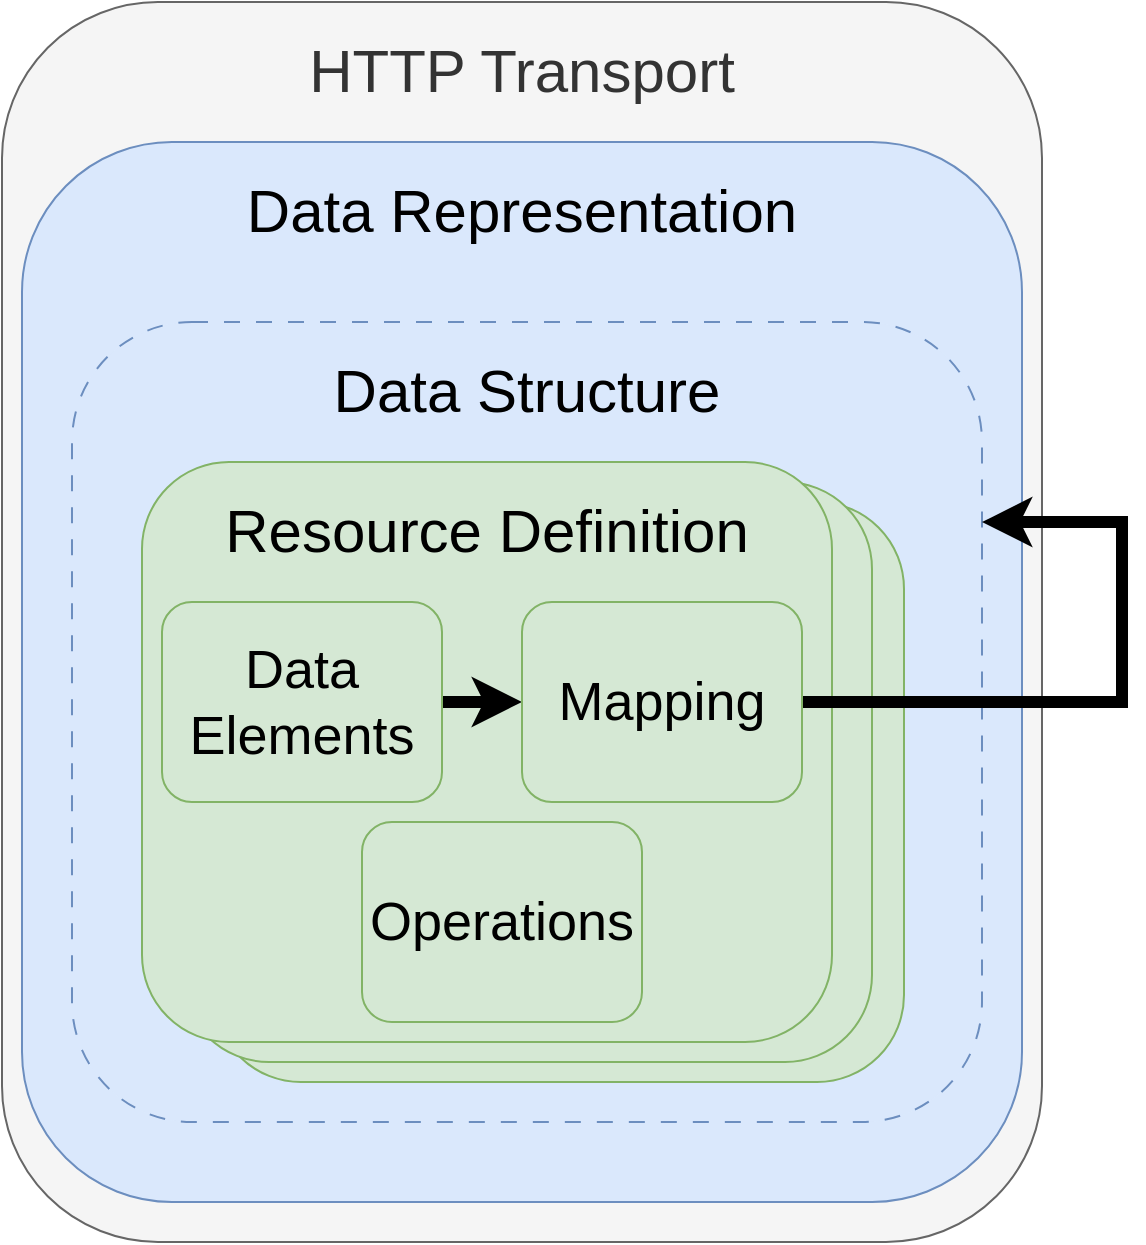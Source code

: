 <mxfile>
    <diagram id="TTPwnZrUPGOXwcpMM5Dz" name="Seite-1">
        <mxGraphModel dx="123" dy="797" grid="1" gridSize="10" guides="1" tooltips="1" connect="1" arrows="1" fold="1" page="1" pageScale="1" pageWidth="850" pageHeight="1100" math="0" shadow="0">
            <root>
                <mxCell id="0"/>
                <mxCell id="1" parent="0"/>
                <mxCell id="kWjeFzFSbygRlTobk0rg-30" value="HTTP Transport" style="rounded=1;whiteSpace=wrap;html=1;align=center;verticalAlign=top;fontSize=30;spacingTop=10;fillColor=#f5f5f5;fontColor=#333333;strokeColor=#666666;" parent="1" vertex="1">
                    <mxGeometry x="980" y="140" width="520" height="620" as="geometry"/>
                </mxCell>
                <mxCell id="kWjeFzFSbygRlTobk0rg-31" value="Data Representation" style="rounded=1;whiteSpace=wrap;html=1;align=center;verticalAlign=top;fontSize=30;spacingTop=10;fillColor=#dae8fc;strokeColor=#6c8ebf;" parent="1" vertex="1">
                    <mxGeometry x="990" y="210" width="500" height="530" as="geometry"/>
                </mxCell>
                <mxCell id="kWjeFzFSbygRlTobk0rg-33" value="Data Structure" style="rounded=1;whiteSpace=wrap;html=1;align=center;verticalAlign=top;fontSize=30;spacingTop=10;fillColor=#dae8fc;strokeColor=#6c8ebf;dashed=1;dashPattern=8 8;" parent="1" vertex="1">
                    <mxGeometry x="1015" y="300" width="455" height="400" as="geometry"/>
                </mxCell>
                <mxCell id="kWjeFzFSbygRlTobk0rg-35" value="Resource Type" style="rounded=1;whiteSpace=wrap;html=1;align=center;verticalAlign=top;fontSize=30;spacingTop=10;fillColor=#d5e8d4;strokeColor=#82b366;" parent="1" vertex="1">
                    <mxGeometry x="1086" y="390" width="345" height="290" as="geometry"/>
                </mxCell>
                <mxCell id="kWjeFzFSbygRlTobk0rg-34" value="Resource Type" style="rounded=1;whiteSpace=wrap;html=1;align=center;verticalAlign=top;fontSize=30;spacingTop=10;fillColor=#d5e8d4;strokeColor=#82b366;" parent="1" vertex="1">
                    <mxGeometry x="1070" y="380" width="345" height="290" as="geometry"/>
                </mxCell>
                <mxCell id="kWjeFzFSbygRlTobk0rg-36" value="Resource Definition" style="rounded=1;whiteSpace=wrap;html=1;align=center;verticalAlign=top;fontSize=30;spacingTop=10;fillColor=#d5e8d4;strokeColor=#82b366;" parent="1" vertex="1">
                    <mxGeometry x="1050" y="370" width="345" height="290" as="geometry"/>
                </mxCell>
                <mxCell id="kWjeFzFSbygRlTobk0rg-46" style="edgeStyle=orthogonalEdgeStyle;rounded=0;orthogonalLoop=1;jettySize=auto;html=1;exitX=1;exitY=0.5;exitDx=0;exitDy=0;entryX=0;entryY=0.5;entryDx=0;entryDy=0;strokeColor=default;strokeWidth=6;align=center;verticalAlign=middle;fontFamily=Helvetica;fontSize=11;fontColor=default;labelBackgroundColor=default;endArrow=classic;" parent="1" source="kWjeFzFSbygRlTobk0rg-37" target="kWjeFzFSbygRlTobk0rg-38" edge="1">
                    <mxGeometry relative="1" as="geometry"/>
                </mxCell>
                <mxCell id="kWjeFzFSbygRlTobk0rg-37" value="Data Elements" style="rounded=1;whiteSpace=wrap;html=1;fontSize=27;fillColor=#d5e8d4;strokeColor=#82b366;" parent="1" vertex="1">
                    <mxGeometry x="1060" y="440" width="140" height="100" as="geometry"/>
                </mxCell>
                <mxCell id="kWjeFzFSbygRlTobk0rg-43" style="edgeStyle=orthogonalEdgeStyle;rounded=0;orthogonalLoop=1;jettySize=auto;html=1;exitX=1;exitY=0.5;exitDx=0;exitDy=0;entryX=1;entryY=0.25;entryDx=0;entryDy=0;strokeWidth=6;" parent="1" source="kWjeFzFSbygRlTobk0rg-38" target="kWjeFzFSbygRlTobk0rg-33" edge="1">
                    <mxGeometry relative="1" as="geometry">
                        <Array as="points">
                            <mxPoint x="1540" y="490"/>
                            <mxPoint x="1540" y="400"/>
                        </Array>
                    </mxGeometry>
                </mxCell>
                <mxCell id="kWjeFzFSbygRlTobk0rg-38" value="Mapping" style="rounded=1;whiteSpace=wrap;html=1;fontSize=27;fillColor=#d5e8d4;strokeColor=#82b366;" parent="1" vertex="1">
                    <mxGeometry x="1240" y="440" width="140" height="100" as="geometry"/>
                </mxCell>
                <mxCell id="kWjeFzFSbygRlTobk0rg-48" value="Operations" style="rounded=1;whiteSpace=wrap;html=1;fontSize=27;fillColor=#d5e8d4;strokeColor=#82b366;" parent="1" vertex="1">
                    <mxGeometry x="1160" y="550" width="140" height="100" as="geometry"/>
                </mxCell>
            </root>
        </mxGraphModel>
    </diagram>
</mxfile>